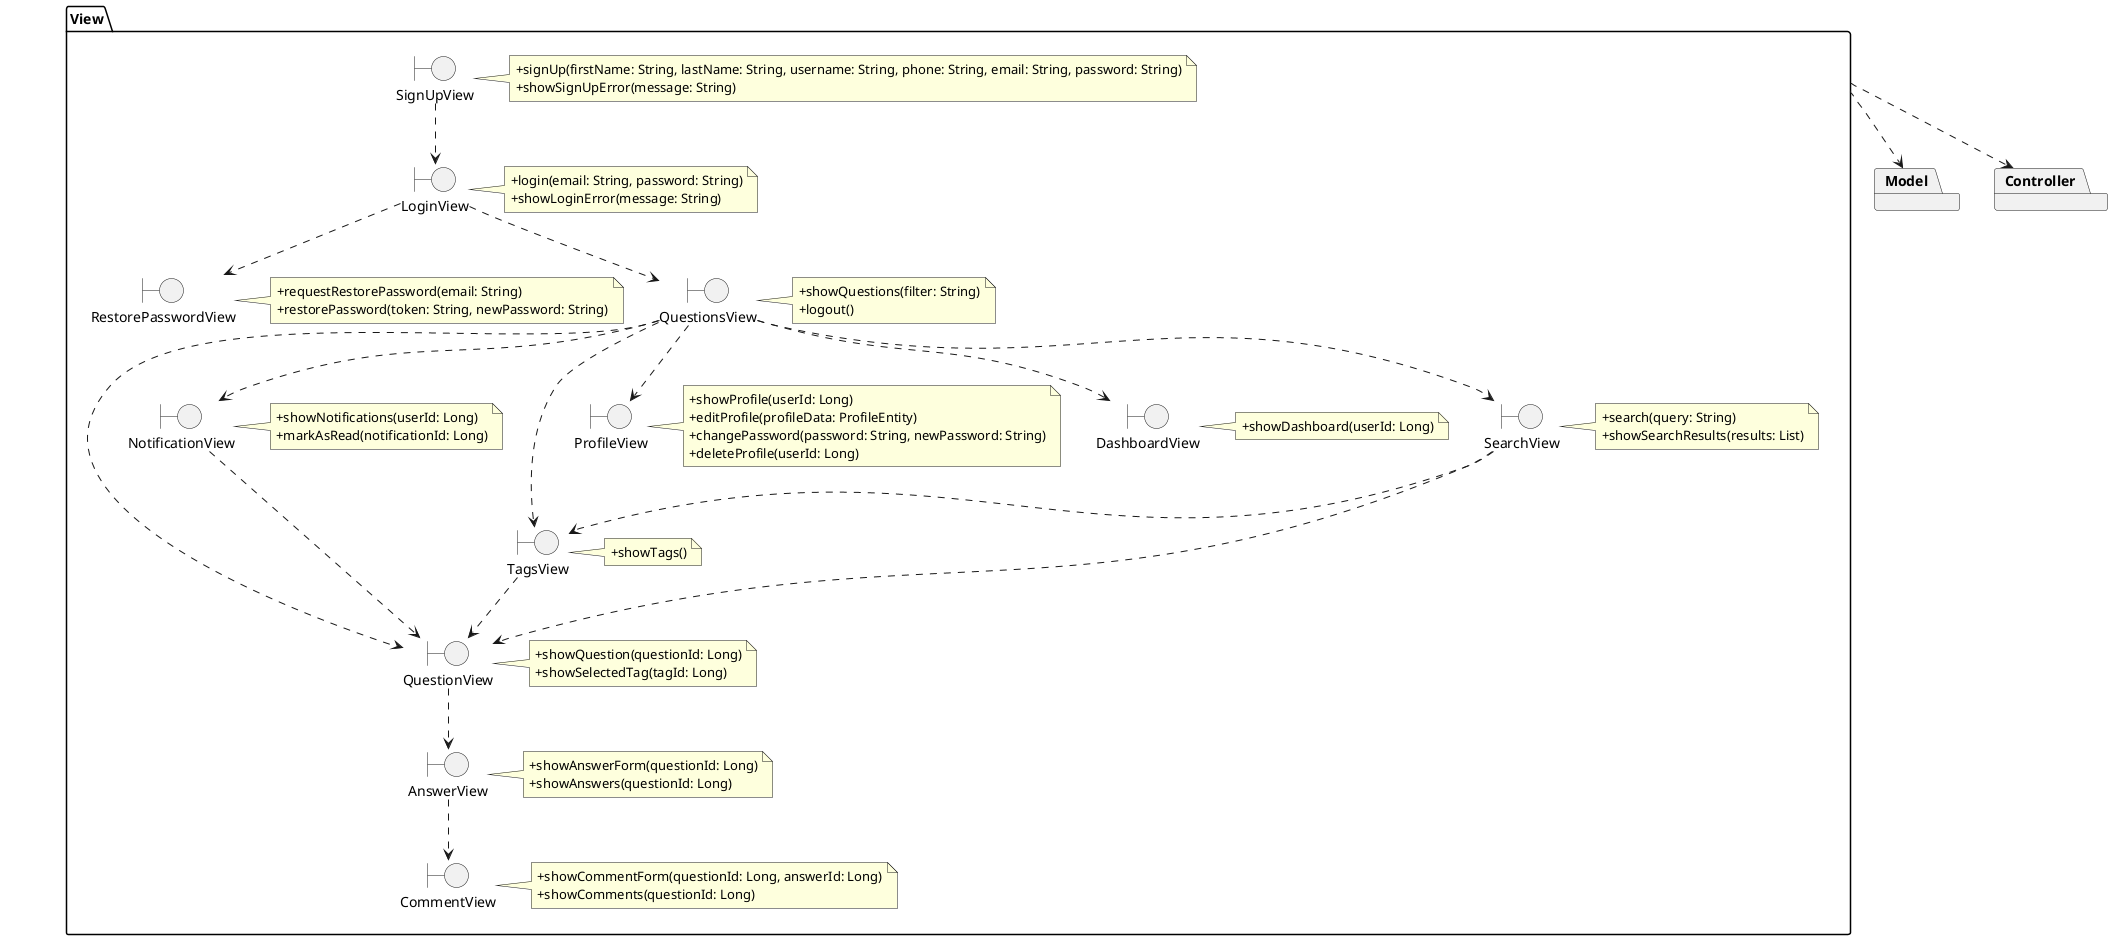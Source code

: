 @startuml

package Model {
}

package Controller {
}

View .down.> Controller
View .down.> Model

package View {
    boundary SignUpView
        note right of SignUpView
            +signUp(firstName: String, lastName: String, username: String, phone: String, email: String, password: String)
            +showSignUpError(message: String)
        end note

    boundary LoginView
    note right of LoginView
        +login(email: String, password: String)
        +showLoginError(message: String)
    end note

    boundary RestorePasswordView
    note right of RestorePasswordView
        +requestRestorePassword(email: String)
        +restorePassword(token: String, newPassword: String)
    end note

    boundary QuestionsView
    note right of QuestionsView
        +showQuestions(filter: String)
        +logout()
    end note

    boundary QuestionView
    note right of QuestionView
        +showQuestion(questionId: Long)
        +showSelectedTag(tagId: Long)
    end note

    boundary AnswerView
    note right of AnswerView
        +showAnswerForm(questionId: Long)
        +showAnswers(questionId: Long)
    end note

    boundary CommentView
    note right of CommentView
        +showCommentForm(questionId: Long, answerId: Long)
        +showComments(questionId: Long)
    end note

    boundary NotificationView
    note right of NotificationView
        +showNotifications(userId: Long)
        +markAsRead(notificationId: Long)
    end note

    boundary TagsView
    note right of TagsView
        +showTags()
    end note

    boundary ProfileView
    note right of ProfileView
        +showProfile(userId: Long)
        +editProfile(profileData: ProfileEntity)
        +changePassword(password: String, newPassword: String)
        +deleteProfile(userId: Long)
    end note

    boundary DashboardView
    note right of DashboardView
        +showDashboard(userId: Long)
    end note

    boundary SearchView
    note right of SearchView
        +search(query: String)
        +showSearchResults(results: List)
    end note

    SignUpView ..> LoginView
    LoginView ..> QuestionsView
    LoginView ..> RestorePasswordView
    QuestionsView ..> QuestionView
    QuestionsView ..> NotificationView
    QuestionsView ..> TagsView
    QuestionsView ..> ProfileView
    QuestionsView ..> DashboardView
    QuestionView ..> AnswerView
    AnswerView ..> CommentView
    NotificationView ..> QuestionView
    TagsView ..> QuestionView
    QuestionsView ..> SearchView
    SearchView ..> TagsView
    SearchView ..> QuestionView

}

@enduml